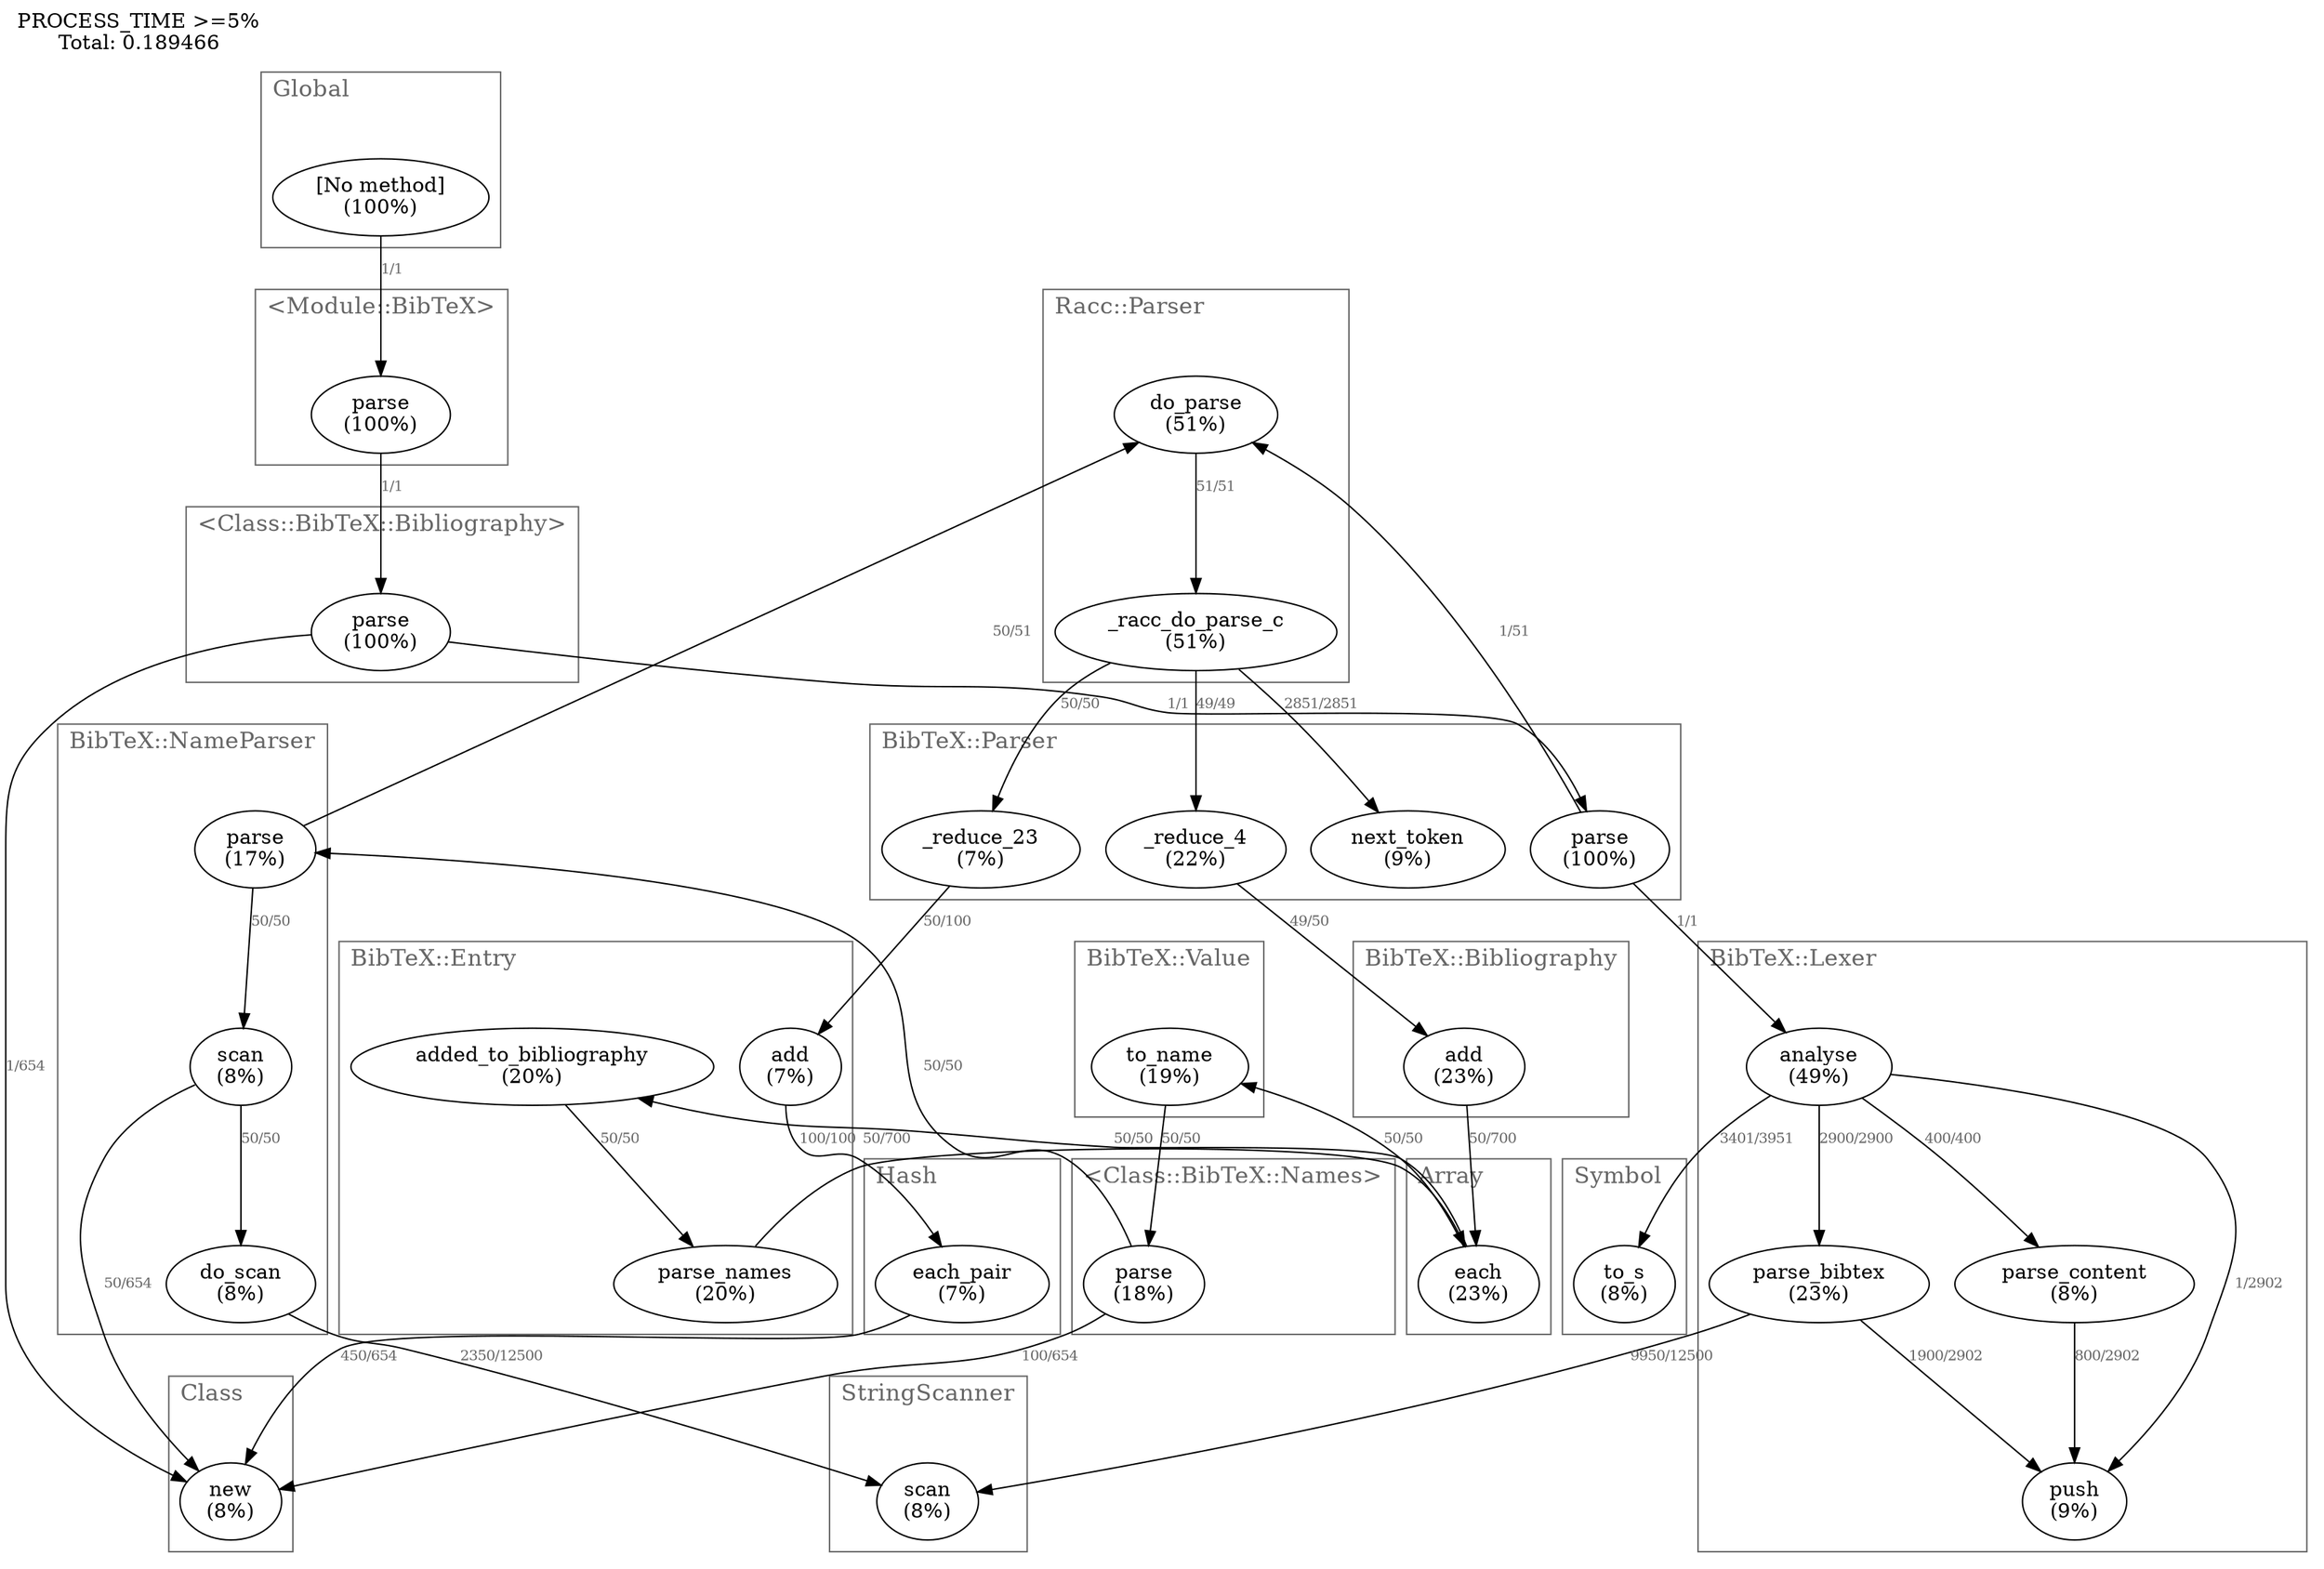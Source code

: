 digraph "Profile" {
label="PROCESS_TIME >=5%\nTotal: 0.189466";
labelloc=t;
labeljust=l;
subgraph "Thread 2151894860" {
2157373160 [label="_reduce_4\n(22%)"];
2157373160 -> 2157379420 [label="49/50" fontsize=10 fontcolor="#666666"];
2157375840 [label="do_scan\n(8%)"];
2157375840 -> 2157384340 [label="2350/12500" fontsize=10 fontcolor="#666666"];
2157375920 [label="scan\n(8%)"];
2157375920 -> 2157375840 [label="50/50" fontsize=10 fontcolor="#666666"];
2157375920 -> 2157387400 [label="50/654" fontsize=10 fontcolor="#666666"];
2157376000 [label="parse\n(17%)"];
2157376000 -> 2157375920 [label="50/50" fontsize=10 fontcolor="#666666"];
2157376000 -> 2157383560 [label="50/51" fontsize=10 fontcolor="#666666"];
2157376460 [label="parse\n(18%)"];
2157376460 -> 2157376000 [label="50/50" fontsize=10 fontcolor="#666666"];
2157376460 -> 2157387400 [label="100/654" fontsize=10 fontcolor="#666666"];
2157376960 [label="to_name\n(19%)"];
2157376960 -> 2157376460 [label="50/50" fontsize=10 fontcolor="#666666"];
2157377620 [label="parse_names\n(20%)"];
2157377620 -> 2157380380 [label="50/700" fontsize=10 fontcolor="#666666"];
2157377920 [label="added_to_bibliography\n(20%)"];
2157377920 -> 2157377620 [label="50/50" fontsize=10 fontcolor="#666666"];
2157379420 [label="add\n(23%)"];
2157379420 -> 2157380380 [label="50/700" fontsize=10 fontcolor="#666666"];
2157380380 [label="each\n(23%)"];
2157380380 -> 2157377920 [label="50/50" fontsize=10 fontcolor="#666666"];
2157380380 -> 2157376960 [label="50/50" fontsize=10 fontcolor="#666666"];
2157380600 [label="_reduce_23\n(7%)"];
2157380600 -> 2157381820 [label="50/100" fontsize=10 fontcolor="#666666"];
2157381480 [label="each_pair\n(7%)"];
2157381480 -> 2157387400 [label="450/654" fontsize=10 fontcolor="#666666"];
2157381820 [label="add\n(7%)"];
2157381820 -> 2157381480 [label="100/100" fontsize=10 fontcolor="#666666"];
2157383160 [label="next_token\n(9%)"];
2157383260 [label="_racc_do_parse_c\n(51%)"];
2157383260 -> 2157373160 [label="49/49" fontsize=10 fontcolor="#666666"];
2157383260 -> 2157383160 [label="2851/2851" fontsize=10 fontcolor="#666666"];
2157383260 -> 2157380600 [label="50/50" fontsize=10 fontcolor="#666666"];
2157383560 [label="do_parse\n(51%)"];
2157383560 -> 2157383260 [label="51/51" fontsize=10 fontcolor="#666666"];
2157384000 [label="parse_content\n(8%)"];
2157384000 -> 2157384780 [label="800/2902" fontsize=10 fontcolor="#666666"];
2157384220 [label="parse_bibtex\n(23%)"];
2157384220 -> 2157384340 [label="9950/12500" fontsize=10 fontcolor="#666666"];
2157384220 -> 2157384780 [label="1900/2902" fontsize=10 fontcolor="#666666"];
2157384340 [label="scan\n(8%)"];
2157384780 [label="push\n(9%)"];
2157385460 [label="to_s\n(8%)"];
2157385940 [label="analyse\n(49%)"];
2157385940 -> 2157384220 [label="2900/2900" fontsize=10 fontcolor="#666666"];
2157385940 -> 2157384000 [label="400/400" fontsize=10 fontcolor="#666666"];
2157385940 -> 2157385460 [label="3401/3951" fontsize=10 fontcolor="#666666"];
2157385940 -> 2157384780 [label="1/2902" fontsize=10 fontcolor="#666666"];
2157386060 [label="parse\n(100%)"];
2157386060 -> 2157383560 [label="1/51" fontsize=10 fontcolor="#666666"];
2157386060 -> 2157385940 [label="1/1" fontsize=10 fontcolor="#666666"];
2157387400 [label="new\n(8%)"];
2157387460 [label="parse\n(100%)"];
2157387460 -> 2157386060 [label="1/1" fontsize=10 fontcolor="#666666"];
2157387460 -> 2157387400 [label="1/654" fontsize=10 fontcolor="#666666"];
2157387640 [label="parse\n(100%)"];
2157387640 -> 2157387460 [label="1/1" fontsize=10 fontcolor="#666666"];
2157387700 [label="[No method]\n(100%)"];
2157387700 -> 2157387640 [label="1/1" fontsize=10 fontcolor="#666666"];
}
subgraph cluster_2156953300 {
label = "Global";
fontcolor = "#666666";
fontsize = 16;
color = "#666666";
2157387700;
}
subgraph cluster_2156953140 {
label = "<Module::BibTeX>";
fontcolor = "#666666";
fontsize = 16;
color = "#666666";
2157387640;
}
subgraph cluster_2156952860 {
label = "<Class::BibTeX::Bibliography>";
fontcolor = "#666666";
fontsize = 16;
color = "#666666";
2157387460;
}
subgraph cluster_2156952760 {
label = "Class";
fontcolor = "#666666";
fontsize = 16;
color = "#666666";
2157387400;
}
subgraph cluster_2156952540 {
label = "BibTeX::Parser";
fontcolor = "#666666";
fontsize = 16;
color = "#666666";
2157386060;
2157383160;
2157380600;
2157373160;
}
subgraph cluster_2156952460 {
label = "Hash";
fontcolor = "#666666";
fontsize = 16;
color = "#666666";
2157381480;
}
subgraph cluster_2156952140 {
label = "BibTeX::Lexer";
fontcolor = "#666666";
fontsize = 16;
color = "#666666";
2157385940;
2157384780;
2157384220;
2157384000;
}
subgraph cluster_2156952020 {
label = "Array";
fontcolor = "#666666";
fontsize = 16;
color = "#666666";
2157380380;
}
subgraph cluster_2156951940 {
label = "Symbol";
fontcolor = "#666666";
fontsize = 16;
color = "#666666";
2157385460;
}
subgraph cluster_2156940780 {
label = "StringScanner";
fontcolor = "#666666";
fontsize = 16;
color = "#666666";
2157384340;
}
subgraph cluster_2156939700 {
label = "Racc::Parser";
fontcolor = "#666666";
fontsize = 16;
color = "#666666";
2157383560;
2157383260;
}
subgraph cluster_2156939220 {
label = "BibTeX::Entry";
fontcolor = "#666666";
fontsize = 16;
color = "#666666";
2157381820;
2157377920;
2157377620;
}
subgraph cluster_2156938100 {
label = "BibTeX::Value";
fontcolor = "#666666";
fontsize = 16;
color = "#666666";
2157376960;
}
subgraph cluster_2156937600 {
label = "BibTeX::Bibliography";
fontcolor = "#666666";
fontsize = 16;
color = "#666666";
2157379420;
}
subgraph cluster_2156935320 {
label = "<Class::BibTeX::Names>";
fontcolor = "#666666";
fontsize = 16;
color = "#666666";
2157376460;
}
subgraph cluster_2156935220 {
label = "BibTeX::NameParser";
fontcolor = "#666666";
fontsize = 16;
color = "#666666";
2157376000;
2157375920;
2157375840;
}
}
